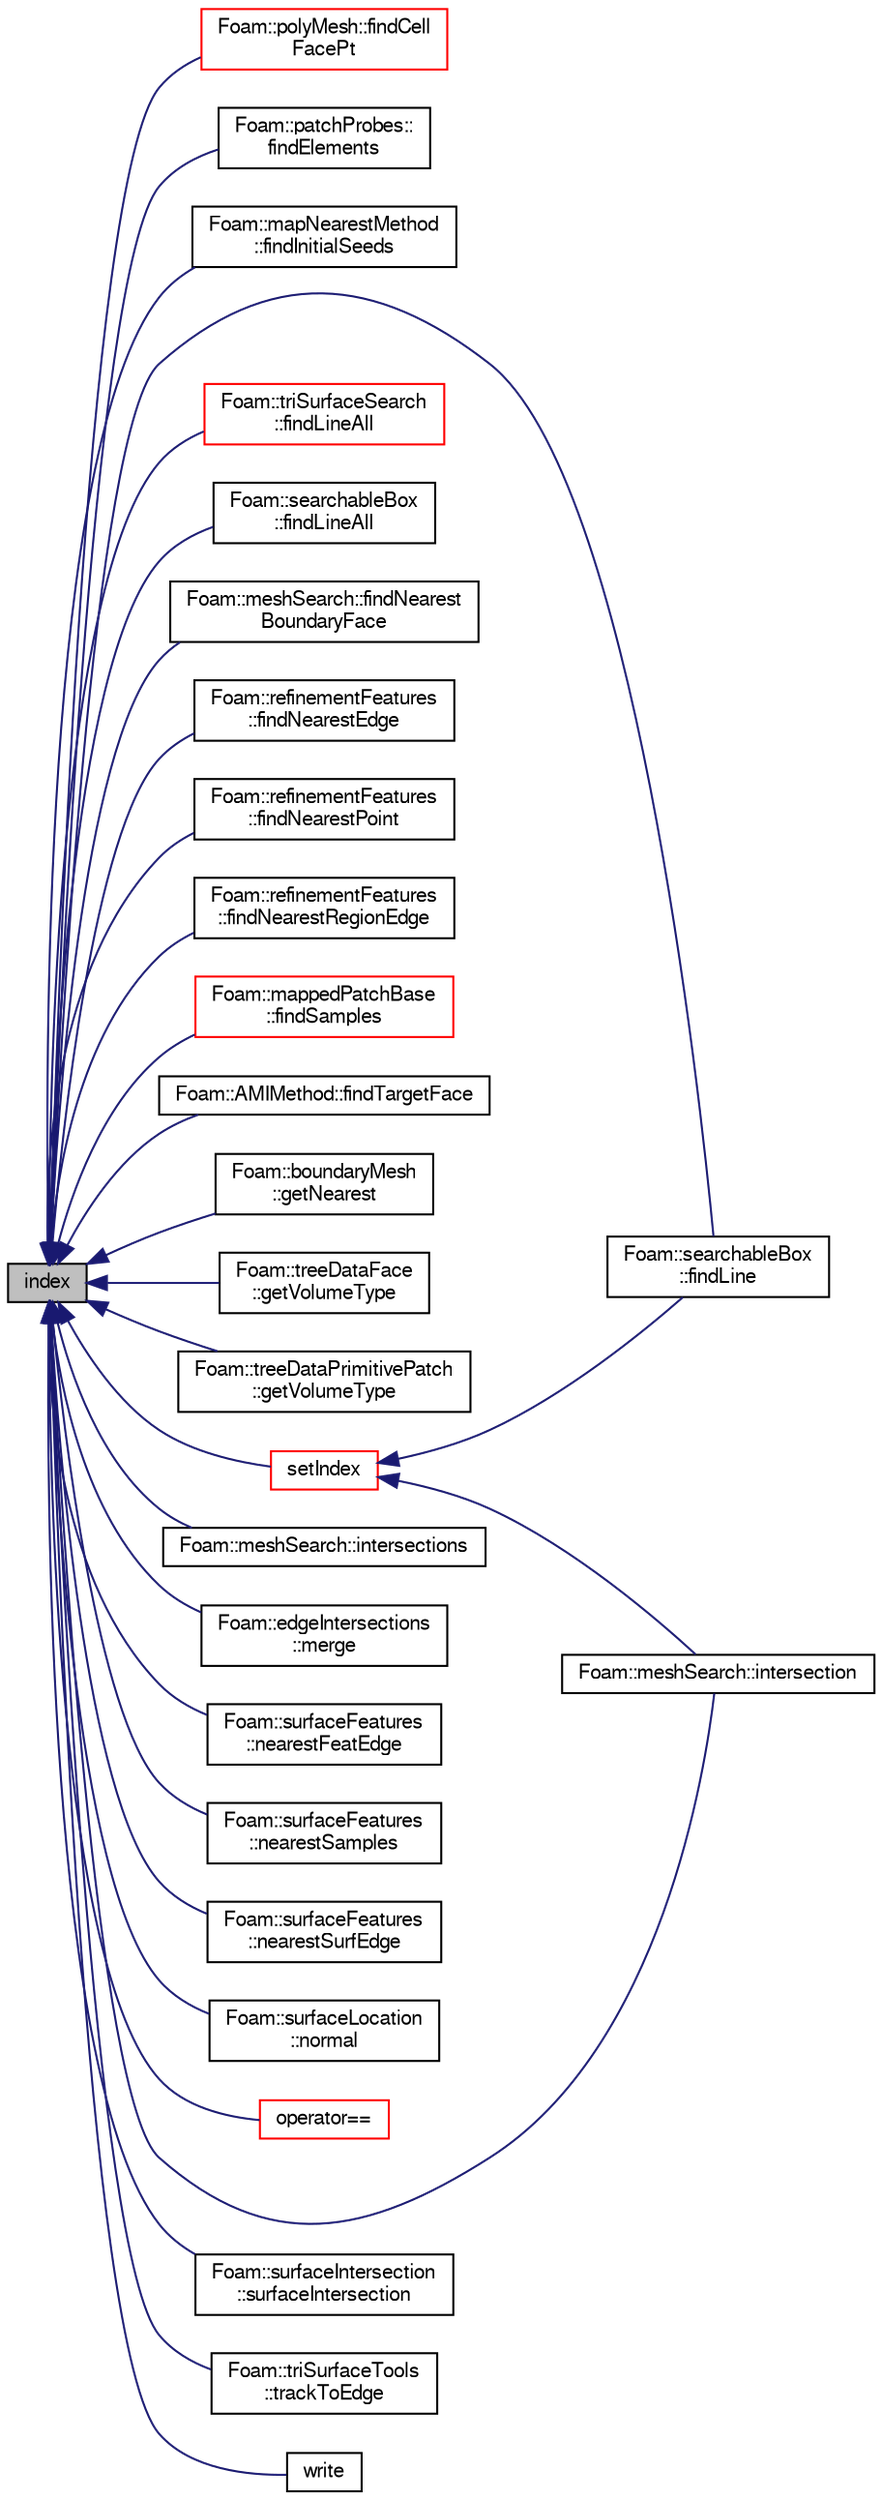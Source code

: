 digraph "index"
{
  bgcolor="transparent";
  edge [fontname="FreeSans",fontsize="10",labelfontname="FreeSans",labelfontsize="10"];
  node [fontname="FreeSans",fontsize="10",shape=record];
  rankdir="LR";
  Node1 [label="index",height=0.2,width=0.4,color="black", fillcolor="grey75", style="filled" fontcolor="black"];
  Node1 -> Node2 [dir="back",color="midnightblue",fontsize="10",style="solid",fontname="FreeSans"];
  Node2 [label="Foam::polyMesh::findCell\lFacePt",height=0.2,width=0.4,color="red",URL="$a01861.html#a7fc563a56fa5a04c0c5a4c32a9669608",tooltip="Find the cell, tetFacei and tetPti for point p. "];
  Node1 -> Node3 [dir="back",color="midnightblue",fontsize="10",style="solid",fontname="FreeSans"];
  Node3 [label="Foam::patchProbes::\lfindElements",height=0.2,width=0.4,color="black",URL="$a01758.html#a852f621399b6ee1f3467e69a1d5fe8b4",tooltip="Find elements containing patchProbes. "];
  Node1 -> Node4 [dir="back",color="midnightblue",fontsize="10",style="solid",fontname="FreeSans"];
  Node4 [label="Foam::mapNearestMethod\l::findInitialSeeds",height=0.2,width=0.4,color="black",URL="$a01371.html#a2be5fd18fd6867dbc7ad181ed496a9fb",tooltip="Find indices of overlapping cells in src and tgt meshes - returns. "];
  Node1 -> Node5 [dir="back",color="midnightblue",fontsize="10",style="solid",fontname="FreeSans"];
  Node5 [label="Foam::searchableBox\l::findLine",height=0.2,width=0.4,color="black",URL="$a02188.html#a371bc4a697ccf31618fdc0877fbef2d1",tooltip="Find nearest intersection of line between start and end. "];
  Node1 -> Node6 [dir="back",color="midnightblue",fontsize="10",style="solid",fontname="FreeSans"];
  Node6 [label="Foam::triSurfaceSearch\l::findLineAll",height=0.2,width=0.4,color="red",URL="$a02616.html#a87377ad7cb41ac5234219d6c018f90cf",tooltip="Calculate all intersections from start to end. "];
  Node1 -> Node7 [dir="back",color="midnightblue",fontsize="10",style="solid",fontname="FreeSans"];
  Node7 [label="Foam::searchableBox\l::findLineAll",height=0.2,width=0.4,color="black",URL="$a02188.html#a37e2ba98fcb9cf045c16104bf2083058",tooltip="Get all intersections in order from start to end. "];
  Node1 -> Node8 [dir="back",color="midnightblue",fontsize="10",style="solid",fontname="FreeSans"];
  Node8 [label="Foam::meshSearch::findNearest\lBoundaryFace",height=0.2,width=0.4,color="black",URL="$a01429.html#aae94dae06cef275ce7518d882fc4c4a7",tooltip="Find nearest boundary face. "];
  Node1 -> Node9 [dir="back",color="midnightblue",fontsize="10",style="solid",fontname="FreeSans"];
  Node9 [label="Foam::refinementFeatures\l::findNearestEdge",height=0.2,width=0.4,color="black",URL="$a02050.html#a54a38a30d12368aeb05534de2e216f3d",tooltip="Find nearest point on nearest feature edge. Sets. "];
  Node1 -> Node10 [dir="back",color="midnightblue",fontsize="10",style="solid",fontname="FreeSans"];
  Node10 [label="Foam::refinementFeatures\l::findNearestPoint",height=0.2,width=0.4,color="black",URL="$a02050.html#af325395e896cf5a85e7d72a0c8c34735",tooltip="Find nearest feature point. Sets. "];
  Node1 -> Node11 [dir="back",color="midnightblue",fontsize="10",style="solid",fontname="FreeSans"];
  Node11 [label="Foam::refinementFeatures\l::findNearestRegionEdge",height=0.2,width=0.4,color="black",URL="$a02050.html#a3c1594dfe7daf51065b42d9a71f2305d",tooltip="Find nearest point on nearest region edge. Sets. "];
  Node1 -> Node12 [dir="back",color="midnightblue",fontsize="10",style="solid",fontname="FreeSans"];
  Node12 [label="Foam::mappedPatchBase\l::findSamples",height=0.2,width=0.4,color="red",URL="$a01381.html#af1dadf58aa8d06f7448d1859188f909d",tooltip="Find cells/faces containing samples. "];
  Node1 -> Node13 [dir="back",color="midnightblue",fontsize="10",style="solid",fontname="FreeSans"];
  Node13 [label="Foam::AMIMethod::findTargetFace",height=0.2,width=0.4,color="black",URL="$a00045.html#ab992758354ced7085f77d7d2f01e2741",tooltip="Find face on target patch that overlaps source face. "];
  Node1 -> Node14 [dir="back",color="midnightblue",fontsize="10",style="solid",fontname="FreeSans"];
  Node14 [label="Foam::boundaryMesh\l::getNearest",height=0.2,width=0.4,color="black",URL="$a00142.html#afc0c1d142df9fc42e5efffdf1f144d3a",tooltip="Get bMesh index of nearest face for every boundary face in. "];
  Node1 -> Node15 [dir="back",color="midnightblue",fontsize="10",style="solid",fontname="FreeSans"];
  Node15 [label="Foam::treeDataFace\l::getVolumeType",height=0.2,width=0.4,color="black",URL="$a02598.html#a5221237edf9a875b73dbd139d43292d7",tooltip="Get type (inside,outside,mixed,unknown) of point w.r.t. surface. "];
  Node1 -> Node16 [dir="back",color="midnightblue",fontsize="10",style="solid",fontname="FreeSans"];
  Node16 [label="Foam::treeDataPrimitivePatch\l::getVolumeType",height=0.2,width=0.4,color="black",URL="$a02600.html#a37185ffdd0de883e9eaf912696b69d6f",tooltip="Get type (inside,outside,mixed,unknown) of point w.r.t. surface. "];
  Node1 -> Node17 [dir="back",color="midnightblue",fontsize="10",style="solid",fontname="FreeSans"];
  Node17 [label="Foam::meshSearch::intersection",height=0.2,width=0.4,color="black",URL="$a01429.html#a2631aca19330f06a6f56e58f5095abe0",tooltip="Find first intersection of boundary in segment [pStart, pEnd]. "];
  Node1 -> Node18 [dir="back",color="midnightblue",fontsize="10",style="solid",fontname="FreeSans"];
  Node18 [label="Foam::meshSearch::intersections",height=0.2,width=0.4,color="black",URL="$a01429.html#ac8bf48d32d0edf70564b549a79c0deac",tooltip="Find all intersections of boundary within segment pStart .. pEnd. "];
  Node1 -> Node19 [dir="back",color="midnightblue",fontsize="10",style="solid",fontname="FreeSans"];
  Node19 [label="Foam::edgeIntersections\l::merge",height=0.2,width=0.4,color="black",URL="$a00593.html#a987539e16097f548da5dde54bbc38a40",tooltip="Merge (or override) edge intersection for a subset. "];
  Node1 -> Node20 [dir="back",color="midnightblue",fontsize="10",style="solid",fontname="FreeSans"];
  Node20 [label="Foam::surfaceFeatures\l::nearestFeatEdge",height=0.2,width=0.4,color="black",URL="$a02409.html#a1886e792c1c3df0142ae87adadbd7aef",tooltip="Find nearest feature edge to each surface edge. Uses the. "];
  Node1 -> Node21 [dir="back",color="midnightblue",fontsize="10",style="solid",fontname="FreeSans"];
  Node21 [label="Foam::surfaceFeatures\l::nearestSamples",height=0.2,width=0.4,color="black",URL="$a02409.html#a05b6a62c91ca3d68db42ba635ff1f307",tooltip="Find nearest sample for selected surface points. "];
  Node1 -> Node22 [dir="back",color="midnightblue",fontsize="10",style="solid",fontname="FreeSans"];
  Node22 [label="Foam::surfaceFeatures\l::nearestSurfEdge",height=0.2,width=0.4,color="black",URL="$a02409.html#ac9d88c671fbfe12e0526038fb054c11d",tooltip="Find nearest surface edge (out of selectedEdges) for. "];
  Node1 -> Node23 [dir="back",color="midnightblue",fontsize="10",style="solid",fontname="FreeSans"];
  Node23 [label="Foam::surfaceLocation\l::normal",height=0.2,width=0.4,color="black",URL="$a02417.html#aa7761d7d21a6d33ed79afe76ec90051c",tooltip="Normal. Approximate for points. "];
  Node1 -> Node24 [dir="back",color="midnightblue",fontsize="10",style="solid",fontname="FreeSans"];
  Node24 [label="operator==",height=0.2,width=0.4,color="red",URL="$a01829.html#aef9ed56f17abfe0ef48bcba7eb52f8bc"];
  Node1 -> Node25 [dir="back",color="midnightblue",fontsize="10",style="solid",fontname="FreeSans"];
  Node25 [label="setIndex",height=0.2,width=0.4,color="red",URL="$a01829.html#af1194cc388e0880f1a5d4b21528bbff1"];
  Node25 -> Node17 [dir="back",color="midnightblue",fontsize="10",style="solid",fontname="FreeSans"];
  Node25 -> Node5 [dir="back",color="midnightblue",fontsize="10",style="solid",fontname="FreeSans"];
  Node1 -> Node26 [dir="back",color="midnightblue",fontsize="10",style="solid",fontname="FreeSans"];
  Node26 [label="Foam::surfaceIntersection\l::surfaceIntersection",height=0.2,width=0.4,color="black",URL="$a02416.html#a18e6a04334661f9c57af4d5b5b702b68",tooltip="Construct from precalculated intersection information. "];
  Node1 -> Node27 [dir="back",color="midnightblue",fontsize="10",style="solid",fontname="FreeSans"];
  Node27 [label="Foam::triSurfaceTools\l::trackToEdge",height=0.2,width=0.4,color="black",URL="$a02617.html#a6d8fd04b37cd0ac3c45134c26f9ba40c",tooltip="Track on surface to get closer to point. "];
  Node1 -> Node28 [dir="back",color="midnightblue",fontsize="10",style="solid",fontname="FreeSans"];
  Node28 [label="write",height=0.2,width=0.4,color="black",URL="$a01829.html#abc3cd62ff33f4830f9e4cfceed468856"];
}

